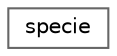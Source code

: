 digraph "Graphical Class Hierarchy"
{
 // LATEX_PDF_SIZE
  bgcolor="transparent";
  edge [fontname=Helvetica,fontsize=10,labelfontname=Helvetica,labelfontsize=10];
  node [fontname=Helvetica,fontsize=10,shape=box,height=0.2,width=0.4];
  rankdir="LR";
  Node0 [id="Node000000",label="specie",height=0.2,width=0.4,color="grey40", fillcolor="white", style="filled",URL="$classFoam_1_1specie.html",tooltip="Base class of the thermophysical property types."];
}
